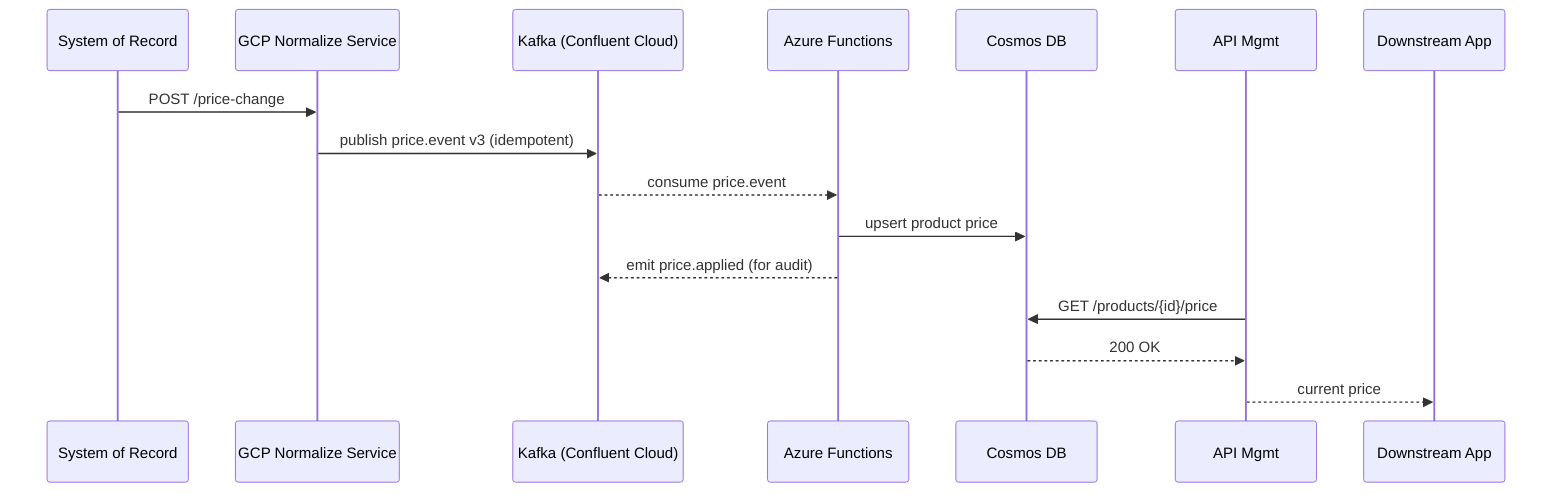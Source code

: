 sequenceDiagram
  participant SoR as System of Record
  participant Norm as GCP Normalize Service
  participant K as Kafka (Confluent Cloud)
  participant Fn as Azure Functions
  participant DB as Cosmos DB
  participant API as API Mgmt
  participant App as Downstream App

  SoR->>Norm: POST /price-change
  Norm->>K: publish price.event v3 (idempotent)
  K-->>Fn: consume price.event
  Fn->>DB: upsert product price
  Fn-->>K: emit price.applied (for audit)
  API->>DB: GET /products/{id}/price
  DB-->>API: 200 OK
  API-->>App: current price